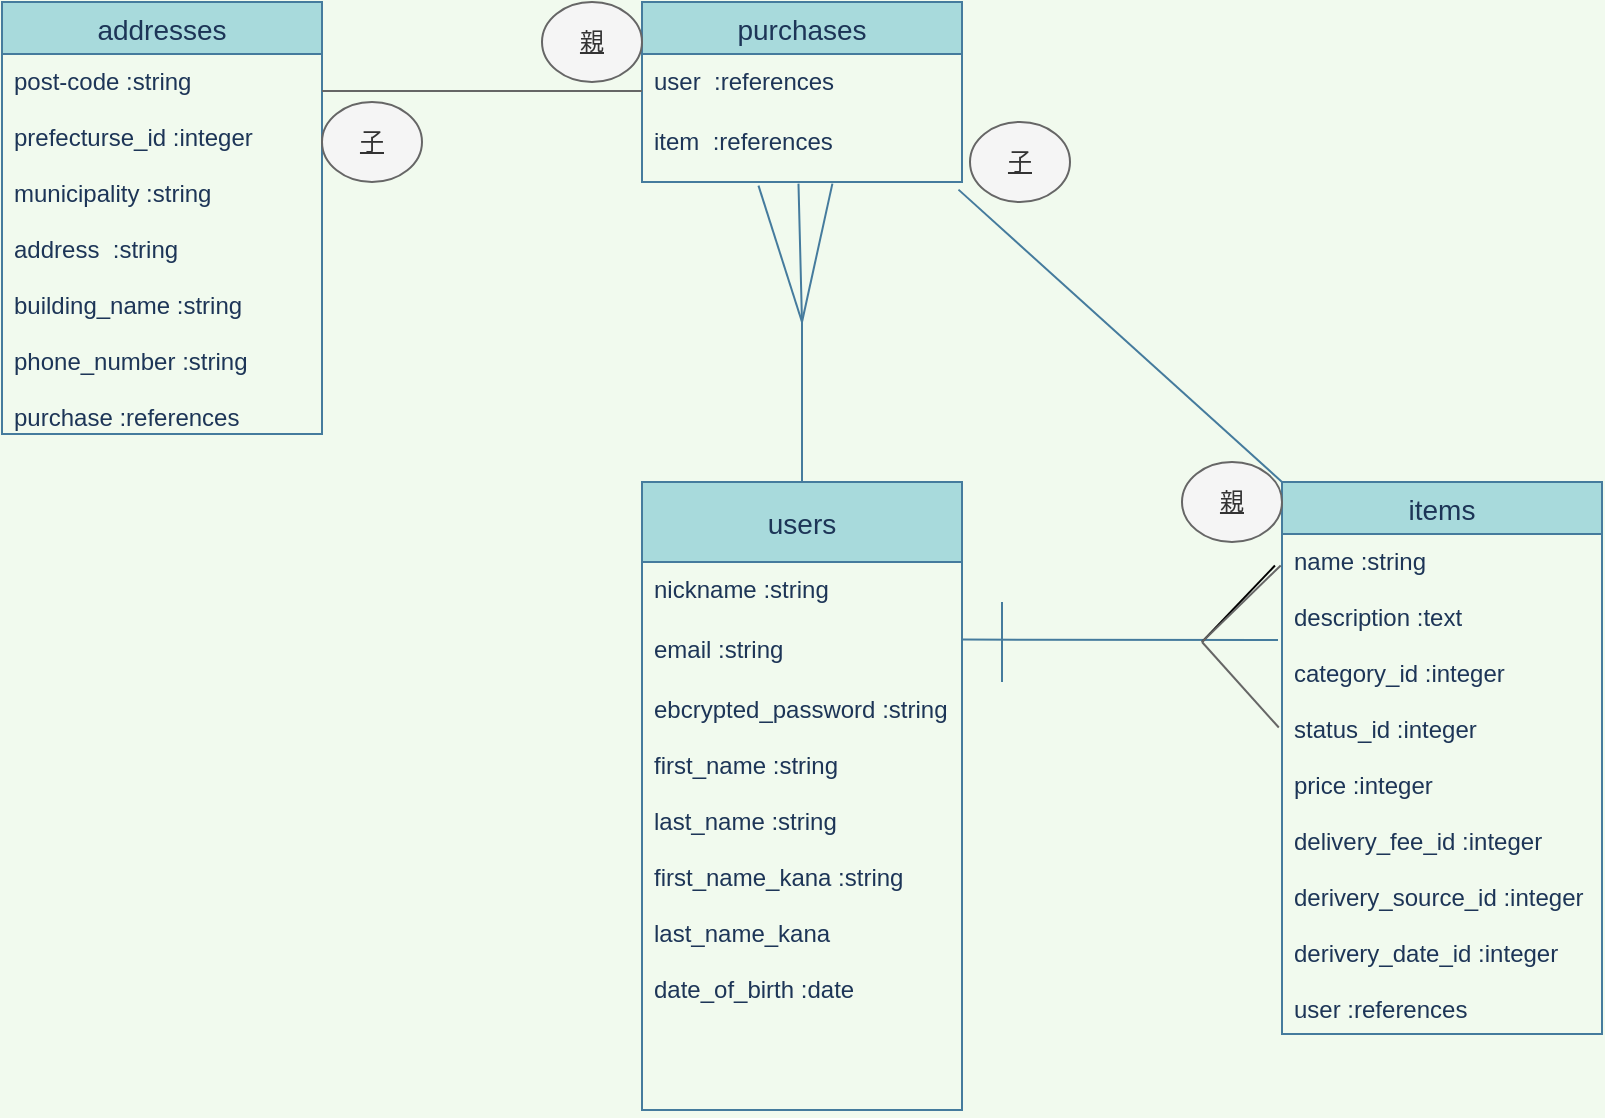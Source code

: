 <mxfile version="14.2.4" type="embed">
    <diagram id="hCQ2ao1Ujkhc6oimB30I" name="ページ1">
        <mxGraphModel dx="1466" dy="728" grid="1" gridSize="10" guides="1" tooltips="1" connect="1" arrows="1" fold="1" page="1" pageScale="1" pageWidth="827" pageHeight="1169" background="#F1FAEE" math="0" shadow="0">
            <root>
                <mxCell id="0"/>
                <mxCell id="1" parent="0"/>
                <mxCell id="17" value="purchases" style="swimlane;fontStyle=0;childLayout=stackLayout;horizontal=1;startSize=26;horizontalStack=0;resizeParent=1;resizeParentMax=0;resizeLast=0;collapsible=1;marginBottom=0;align=center;fontSize=14;fillColor=#A8DADC;strokeColor=#457B9D;fontColor=#1D3557;" parent="1" vertex="1">
                    <mxGeometry x="200" y="200" width="160" height="90" as="geometry"/>
                </mxCell>
                <mxCell id="18" value="user  :references" style="text;strokeColor=none;fillColor=none;spacingLeft=4;spacingRight=4;overflow=hidden;rotatable=0;points=[[0,0.5],[1,0.5]];portConstraint=eastwest;fontSize=12;fontColor=#1D3557;" parent="17" vertex="1">
                    <mxGeometry y="26" width="160" height="30" as="geometry"/>
                </mxCell>
                <mxCell id="19" value="item  :references" style="text;strokeColor=none;fillColor=none;spacingLeft=4;spacingRight=4;overflow=hidden;rotatable=0;points=[[0,0.5],[1,0.5]];portConstraint=eastwest;fontSize=12;fontColor=#1D3557;" parent="17" vertex="1">
                    <mxGeometry y="56" width="160" height="34" as="geometry"/>
                </mxCell>
                <mxCell id="21" value="addresses" style="swimlane;fontStyle=0;childLayout=stackLayout;horizontal=1;startSize=26;horizontalStack=0;resizeParent=1;resizeParentMax=0;resizeLast=0;collapsible=1;marginBottom=0;align=center;fontSize=14;fillColor=#A8DADC;strokeColor=#457B9D;fontColor=#1D3557;" parent="1" vertex="1">
                    <mxGeometry x="-120" y="200" width="160" height="216" as="geometry"/>
                </mxCell>
                <mxCell id="24" value="post-code :string&#10;&#10;prefecturse_id :integer&#10;&#10;municipality :string&#10;&#10;address  :string&#10;&#10;building_name :string&#10;&#10;phone_number :string&#10;&#10;purchase :references" style="text;strokeColor=none;fillColor=none;spacingLeft=4;spacingRight=4;overflow=hidden;rotatable=0;points=[[0,0.5],[1,0.5]];portConstraint=eastwest;fontSize=12;fontColor=#1D3557;" parent="21" vertex="1">
                    <mxGeometry y="26" width="160" height="190" as="geometry"/>
                </mxCell>
                <mxCell id="25" value="users" style="swimlane;fontStyle=0;childLayout=stackLayout;horizontal=1;startSize=40;horizontalStack=0;resizeParent=1;resizeParentMax=0;resizeLast=0;collapsible=1;marginBottom=0;align=center;fontSize=14;fillColor=#A8DADC;strokeColor=#457B9D;fontColor=#1D3557;" parent="1" vertex="1">
                    <mxGeometry x="200" y="440" width="160" height="314" as="geometry"/>
                </mxCell>
                <mxCell id="26" value="nickname :string" style="text;strokeColor=none;fillColor=none;spacingLeft=4;spacingRight=4;overflow=hidden;rotatable=0;points=[[0,0.5],[1,0.5]];portConstraint=eastwest;fontSize=12;fontColor=#1D3557;" parent="25" vertex="1">
                    <mxGeometry y="40" width="160" height="30" as="geometry"/>
                </mxCell>
                <mxCell id="27" value="email :string&#10;" style="text;strokeColor=none;fillColor=none;spacingLeft=4;spacingRight=4;overflow=hidden;rotatable=0;points=[[0,0.5],[1,0.5]];portConstraint=eastwest;fontSize=12;fontColor=#1D3557;" parent="25" vertex="1">
                    <mxGeometry y="70" width="160" height="30" as="geometry"/>
                </mxCell>
                <mxCell id="28" value="ebcrypted_password :string&#10;&#10;first_name :string&#10;&#10;last_name :string&#10;&#10;first_name_kana :string&#10;&#10;last_name_kana&#10;&#10;date_of_birth :date" style="text;strokeColor=none;fillColor=none;spacingLeft=4;spacingRight=4;overflow=hidden;rotatable=0;points=[[0,0.5],[1,0.5]];portConstraint=eastwest;fontSize=12;fontColor=#1D3557;" parent="25" vertex="1">
                    <mxGeometry y="100" width="160" height="214" as="geometry"/>
                </mxCell>
                <mxCell id="29" value="items" style="swimlane;fontStyle=0;childLayout=stackLayout;horizontal=1;startSize=26;horizontalStack=0;resizeParent=1;resizeParentMax=0;resizeLast=0;collapsible=1;marginBottom=0;align=center;fontSize=14;strokeWidth=1;fillColor=#A8DADC;strokeColor=#457B9D;fontColor=#1D3557;" parent="1" vertex="1">
                    <mxGeometry x="520" y="440" width="160" height="276" as="geometry"/>
                </mxCell>
                <mxCell id="31" value="name :string&#10;&#10;description :text&#10;&#10;category_id :integer&#10;&#10;status_id :integer&#10;&#10;price :integer&#10;&#10;delivery_fee_id :integer&#10;&#10;derivery_source_id :integer&#10;&#10;derivery_date_id :integer&#10;&#10;user :references" style="text;strokeColor=none;fillColor=none;spacingLeft=4;spacingRight=4;overflow=hidden;rotatable=0;points=[[0,0.5],[1,0.5]];portConstraint=eastwest;fontSize=12;fontColor=#1D3557;" parent="29" vertex="1">
                    <mxGeometry y="26" width="160" height="250" as="geometry"/>
                </mxCell>
                <mxCell id="63" value="" style="endArrow=none;html=1;rounded=0;entryX=0.489;entryY=1.024;entryDx=0;entryDy=0;entryPerimeter=0;exitX=0.5;exitY=0;exitDx=0;exitDy=0;labelBackgroundColor=#F1FAEE;strokeColor=#457B9D;fontColor=#1D3557;" parent="1" source="25" target="19" edge="1">
                    <mxGeometry relative="1" as="geometry">
                        <mxPoint x="280" y="400" as="sourcePoint"/>
                        <mxPoint x="280.48" y="315.96" as="targetPoint"/>
                        <Array as="points">
                            <mxPoint x="280" y="360"/>
                        </Array>
                    </mxGeometry>
                </mxCell>
                <mxCell id="72" value="" style="endArrow=none;html=1;rounded=0;exitX=1.003;exitY=0.293;exitDx=0;exitDy=0;exitPerimeter=0;labelBackgroundColor=#F1FAEE;strokeColor=#457B9D;fontColor=#1D3557;" parent="1" source="27" edge="1">
                    <mxGeometry relative="1" as="geometry">
                        <mxPoint x="180" y="540" as="sourcePoint"/>
                        <mxPoint x="518" y="519" as="targetPoint"/>
                    </mxGeometry>
                </mxCell>
                <mxCell id="81" value="" style="endArrow=none;html=1;rounded=0;labelBackgroundColor=#F1FAEE;strokeColor=#457B9D;fontColor=#1D3557;entryX=0.595;entryY=1.024;entryDx=0;entryDy=0;entryPerimeter=0;" parent="1" edge="1" target="19">
                    <mxGeometry relative="1" as="geometry">
                        <mxPoint x="280" y="360" as="sourcePoint"/>
                        <mxPoint x="300" y="310" as="targetPoint"/>
                    </mxGeometry>
                </mxCell>
                <mxCell id="82" value="" style="endArrow=none;html=1;rounded=0;labelBackgroundColor=#F1FAEE;strokeColor=#457B9D;fontColor=#1D3557;exitX=0.364;exitY=1.053;exitDx=0;exitDy=0;exitPerimeter=0;" parent="1" edge="1" source="19">
                    <mxGeometry relative="1" as="geometry">
                        <mxPoint x="260" y="310" as="sourcePoint"/>
                        <mxPoint x="280" y="360" as="targetPoint"/>
                    </mxGeometry>
                </mxCell>
                <mxCell id="86" value="" style="endArrow=none;html=1;rounded=0;labelBackgroundColor=#F1FAEE;strokeColor=#457B9D;fontColor=#1D3557;" parent="1" edge="1">
                    <mxGeometry relative="1" as="geometry">
                        <mxPoint x="380" y="500" as="sourcePoint"/>
                        <mxPoint x="380" y="540" as="targetPoint"/>
                    </mxGeometry>
                </mxCell>
                <mxCell id="88" value="" style="endArrow=none;html=1;rounded=0;exitX=0.989;exitY=1.112;exitDx=0;exitDy=0;exitPerimeter=0;entryX=0;entryY=0;entryDx=0;entryDy=0;labelBackgroundColor=#F1FAEE;strokeColor=#457B9D;fontColor=#1D3557;" parent="1" source="19" target="29" edge="1">
                    <mxGeometry relative="1" as="geometry">
                        <mxPoint x="360.48" y="315.805" as="sourcePoint"/>
                        <mxPoint x="310" y="540" as="targetPoint"/>
                    </mxGeometry>
                </mxCell>
                <mxCell id="93" value="" style="endArrow=none;html=1;rounded=0;entryX=-0.022;entryY=0.063;entryDx=0;entryDy=0;entryPerimeter=0;" edge="1" parent="1" target="31">
                    <mxGeometry relative="1" as="geometry">
                        <mxPoint x="480" y="520" as="sourcePoint"/>
                        <mxPoint x="470" y="490" as="targetPoint"/>
                    </mxGeometry>
                </mxCell>
                <mxCell id="97" value="" style="endArrow=none;html=1;rounded=0;fillColor=#f5f5f5;strokeColor=#666666;entryX=-0.004;entryY=0.063;entryDx=0;entryDy=0;entryPerimeter=0;" edge="1" parent="1" target="31">
                    <mxGeometry relative="1" as="geometry">
                        <mxPoint x="480" y="520" as="sourcePoint"/>
                        <mxPoint x="470" y="490" as="targetPoint"/>
                    </mxGeometry>
                </mxCell>
                <mxCell id="98" value="" style="endArrow=none;html=1;rounded=0;fillColor=#f5f5f5;strokeColor=#666666;entryX=-0.01;entryY=0.387;entryDx=0;entryDy=0;entryPerimeter=0;" edge="1" parent="1" target="31">
                    <mxGeometry relative="1" as="geometry">
                        <mxPoint x="480" y="520" as="sourcePoint"/>
                        <mxPoint x="510" y="550" as="targetPoint"/>
                    </mxGeometry>
                </mxCell>
                <mxCell id="99" value="" style="endArrow=none;html=1;rounded=0;fillColor=#f5f5f5;strokeColor=#666666;" edge="1" parent="1">
                    <mxGeometry relative="1" as="geometry">
                        <mxPoint x="40" y="244.5" as="sourcePoint"/>
                        <mxPoint x="200" y="244.5" as="targetPoint"/>
                    </mxGeometry>
                </mxCell>
                <mxCell id="101" value="親" style="ellipse;whiteSpace=wrap;html=1;align=center;fontStyle=4;fillColor=#f5f5f5;strokeColor=#666666;fontColor=#333333;" vertex="1" parent="1">
                    <mxGeometry x="470" y="430" width="50" height="40" as="geometry"/>
                </mxCell>
                <mxCell id="102" value="子" style="ellipse;whiteSpace=wrap;html=1;align=center;fontStyle=4;fillColor=#f5f5f5;strokeColor=#666666;fontColor=#333333;" vertex="1" parent="1">
                    <mxGeometry x="364" y="260" width="50" height="40" as="geometry"/>
                </mxCell>
                <mxCell id="103" value="親" style="ellipse;whiteSpace=wrap;html=1;align=center;fontStyle=4;fillColor=#f5f5f5;strokeColor=#666666;fontColor=#333333;" vertex="1" parent="1">
                    <mxGeometry x="150" y="200" width="50" height="40" as="geometry"/>
                </mxCell>
                <mxCell id="104" value="子" style="ellipse;whiteSpace=wrap;html=1;align=center;fontStyle=4;fillColor=#f5f5f5;strokeColor=#666666;fontColor=#333333;" vertex="1" parent="1">
                    <mxGeometry x="40" y="250" width="50" height="40" as="geometry"/>
                </mxCell>
            </root>
        </mxGraphModel>
    </diagram>
</mxfile>
